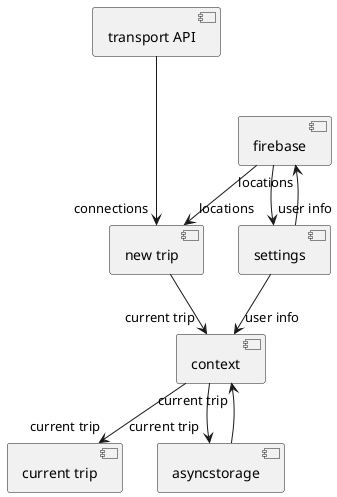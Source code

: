 @startuml

[firebase]

[context]

[new trip]

[current trip]

[settings]

[asyncstorage]

[transport API]

[firebase] --> "locations" [new trip]
[settings] --> "locations" [firebase]

[firebase] --> "user info" [settings]
[settings] --> "user info" [context]

[new trip] --> "current trip" [context]
[context] --> "current trip" [current trip]

[context] --> "current trip" [asyncstorage]
[asyncstorage] --> "current trip" [context]

[transport API] ---> "connections" [new trip]

@enduml
